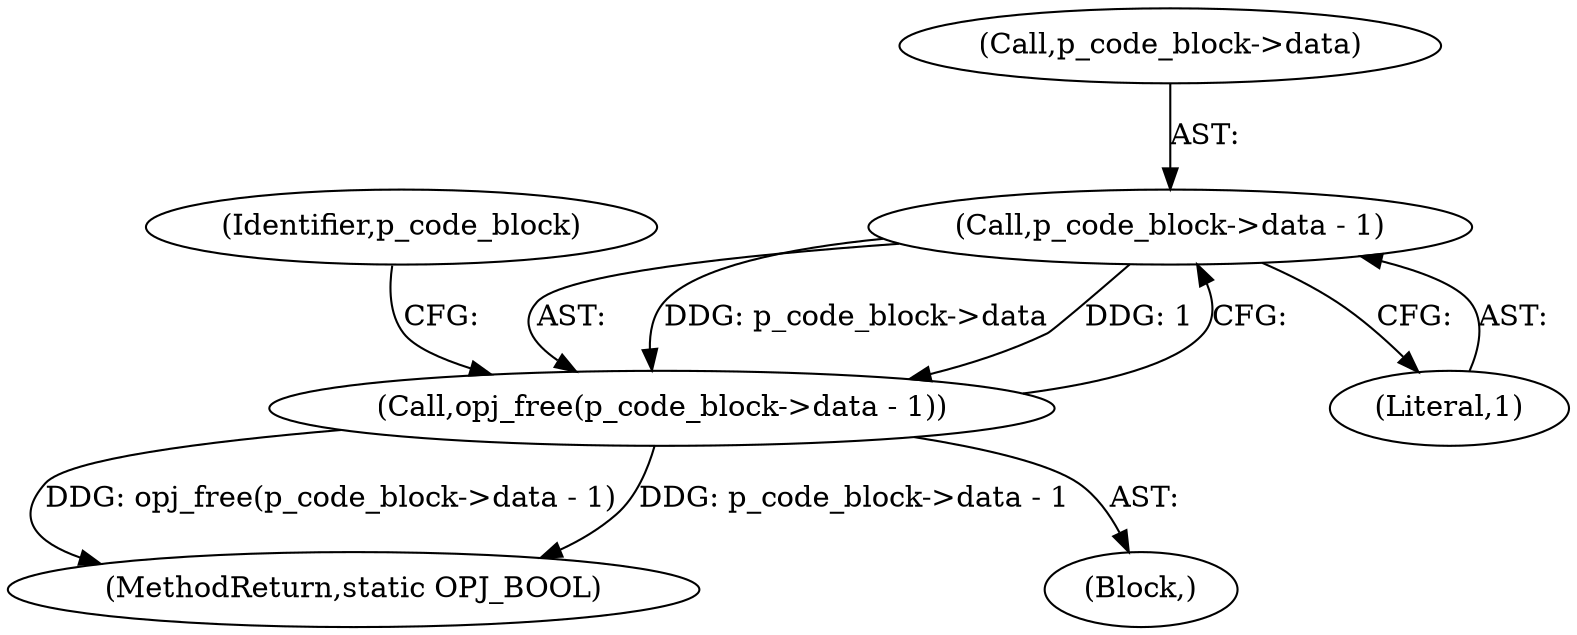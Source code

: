digraph "0_openjpeg_397f62c0a838e15d667ef50e27d5d011d2c79c04@pointer" {
"1000147" [label="(Call,p_code_block->data - 1)"];
"1000146" [label="(Call,opj_free(p_code_block->data - 1))"];
"1000154" [label="(Identifier,p_code_block)"];
"1000151" [label="(Literal,1)"];
"1000148" [label="(Call,p_code_block->data)"];
"1000194" [label="(MethodReturn,static OPJ_BOOL)"];
"1000147" [label="(Call,p_code_block->data - 1)"];
"1000145" [label="(Block,)"];
"1000146" [label="(Call,opj_free(p_code_block->data - 1))"];
"1000147" -> "1000146"  [label="AST: "];
"1000147" -> "1000151"  [label="CFG: "];
"1000148" -> "1000147"  [label="AST: "];
"1000151" -> "1000147"  [label="AST: "];
"1000146" -> "1000147"  [label="CFG: "];
"1000147" -> "1000146"  [label="DDG: p_code_block->data"];
"1000147" -> "1000146"  [label="DDG: 1"];
"1000146" -> "1000145"  [label="AST: "];
"1000154" -> "1000146"  [label="CFG: "];
"1000146" -> "1000194"  [label="DDG: opj_free(p_code_block->data - 1)"];
"1000146" -> "1000194"  [label="DDG: p_code_block->data - 1"];
}
